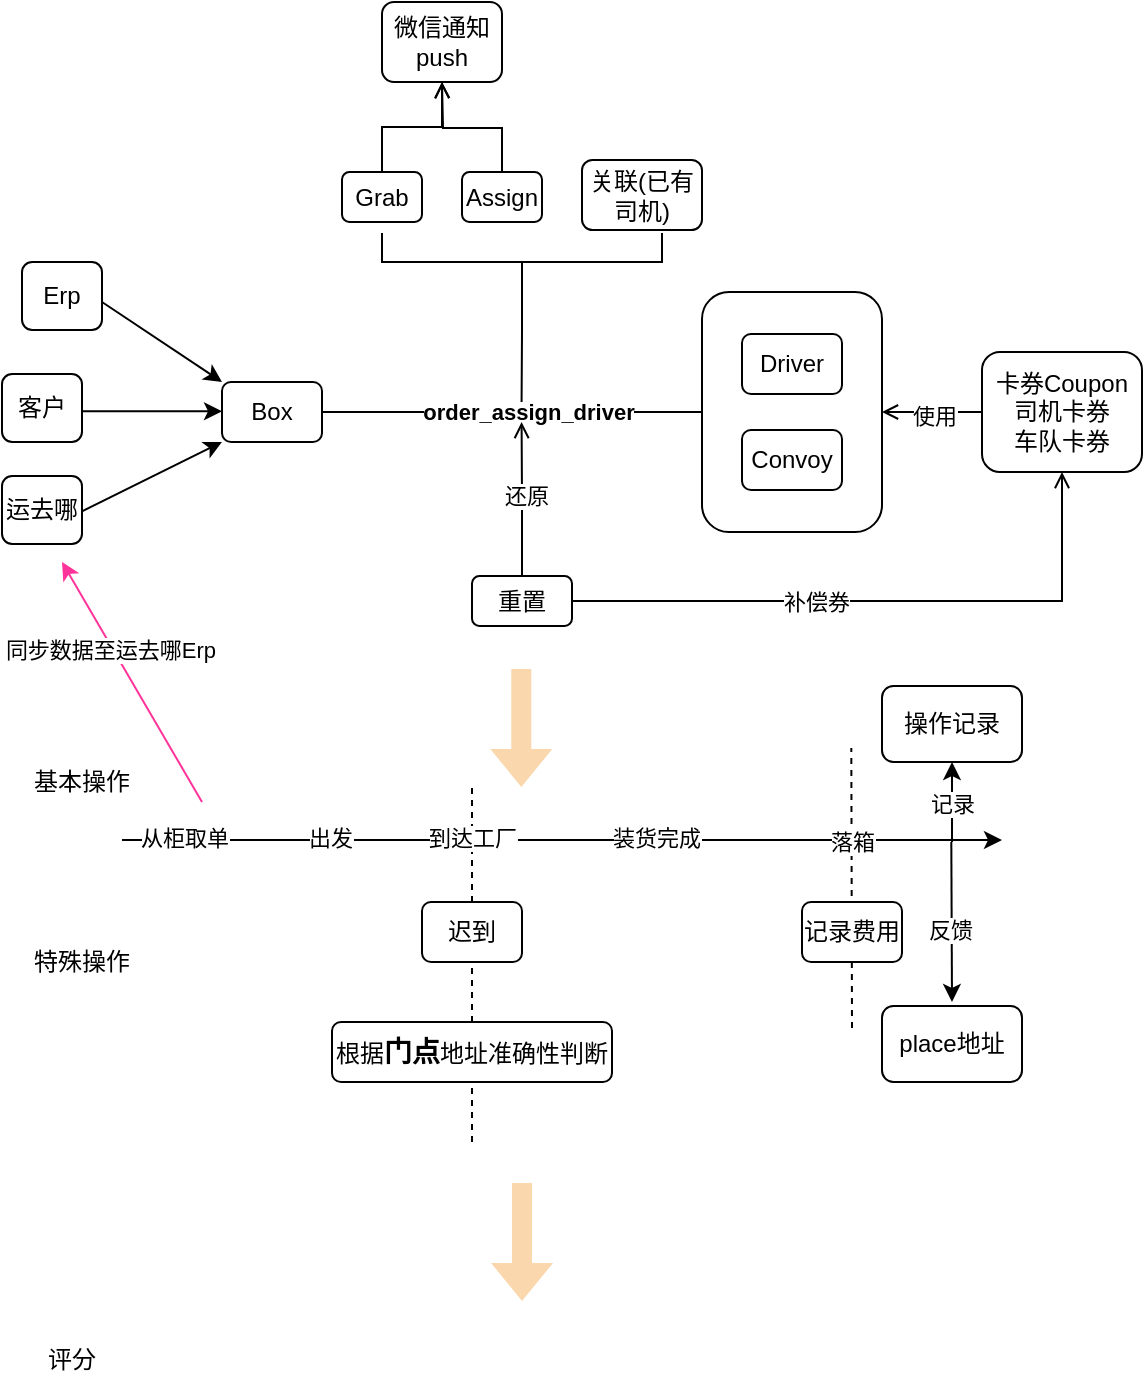 <mxfile version="14.1.8" type="github">
  <diagram id="6a731a19-8d31-9384-78a2-239565b7b9f0" name="Page-1">
    <mxGraphModel dx="576" dy="374" grid="1" gridSize="10" guides="1" tooltips="1" connect="1" arrows="1" fold="1" page="1" pageScale="1" pageWidth="1169" pageHeight="827" background="#ffffff" math="0" shadow="0">
      <root>
        <mxCell id="0" />
        <mxCell id="1" parent="0" />
        <mxCell id="d0uEoVW-U5WtOEtZE68D-1603" value="" style="endArrow=none;html=1;dashed=1;" edge="1" parent="1">
          <mxGeometry width="50" height="50" relative="1" as="geometry">
            <mxPoint x="455" y="673" as="sourcePoint" />
            <mxPoint x="454.66" y="533" as="targetPoint" />
          </mxGeometry>
        </mxCell>
        <mxCell id="d0uEoVW-U5WtOEtZE68D-1594" value="" style="endArrow=none;html=1;dashed=1;" edge="1" parent="1">
          <mxGeometry width="50" height="50" relative="1" as="geometry">
            <mxPoint x="265" y="730" as="sourcePoint" />
            <mxPoint x="265" y="550" as="targetPoint" />
          </mxGeometry>
        </mxCell>
        <mxCell id="d0uEoVW-U5WtOEtZE68D-1557" style="edgeStyle=orthogonalEdgeStyle;rounded=0;orthogonalLoop=1;jettySize=auto;html=1;exitX=1;exitY=0.5;exitDx=0;exitDy=0;entryX=0;entryY=0.5;entryDx=0;entryDy=0;endArrow=none;endFill=0;" edge="1" parent="1" source="d0uEoVW-U5WtOEtZE68D-1542" target="d0uEoVW-U5WtOEtZE68D-1555">
          <mxGeometry relative="1" as="geometry" />
        </mxCell>
        <mxCell id="d0uEoVW-U5WtOEtZE68D-1558" value="order_assign_driver" style="edgeLabel;html=1;align=center;verticalAlign=middle;resizable=0;points=[];fontStyle=1" vertex="1" connectable="0" parent="d0uEoVW-U5WtOEtZE68D-1557">
          <mxGeometry x="0.085" relative="1" as="geometry">
            <mxPoint as="offset" />
          </mxGeometry>
        </mxCell>
        <mxCell id="d0uEoVW-U5WtOEtZE68D-1542" value="Box" style="rounded=1;whiteSpace=wrap;html=1;align=center;" vertex="1" parent="1">
          <mxGeometry x="140" y="350" width="50" height="30" as="geometry" />
        </mxCell>
        <mxCell id="d0uEoVW-U5WtOEtZE68D-1544" value="" style="endArrow=classic;html=1;" edge="1" parent="1">
          <mxGeometry width="50" height="50" relative="1" as="geometry">
            <mxPoint x="70" y="364.66" as="sourcePoint" />
            <mxPoint x="140" y="364.66" as="targetPoint" />
          </mxGeometry>
        </mxCell>
        <mxCell id="d0uEoVW-U5WtOEtZE68D-1546" value="" style="endArrow=classic;html=1;" edge="1" parent="1">
          <mxGeometry width="50" height="50" relative="1" as="geometry">
            <mxPoint x="80" y="310" as="sourcePoint" />
            <mxPoint x="140" y="350" as="targetPoint" />
          </mxGeometry>
        </mxCell>
        <mxCell id="d0uEoVW-U5WtOEtZE68D-1548" value="" style="endArrow=classic;html=1;" edge="1" parent="1">
          <mxGeometry width="50" height="50" relative="1" as="geometry">
            <mxPoint x="70" y="414.66" as="sourcePoint" />
            <mxPoint x="140" y="380" as="targetPoint" />
          </mxGeometry>
        </mxCell>
        <mxCell id="d0uEoVW-U5WtOEtZE68D-1556" value="" style="group" vertex="1" connectable="0" parent="1">
          <mxGeometry x="380" y="305" width="90" height="120" as="geometry" />
        </mxCell>
        <mxCell id="d0uEoVW-U5WtOEtZE68D-1555" value="" style="rounded=1;whiteSpace=wrap;html=1;align=center;fillColor=none;" vertex="1" parent="d0uEoVW-U5WtOEtZE68D-1556">
          <mxGeometry width="90" height="120" as="geometry" />
        </mxCell>
        <mxCell id="d0uEoVW-U5WtOEtZE68D-1553" value="Driver" style="rounded=1;whiteSpace=wrap;html=1;align=center;" vertex="1" parent="d0uEoVW-U5WtOEtZE68D-1556">
          <mxGeometry x="20" y="21" width="50" height="30" as="geometry" />
        </mxCell>
        <mxCell id="d0uEoVW-U5WtOEtZE68D-1554" value="Convoy" style="rounded=1;whiteSpace=wrap;html=1;align=center;" vertex="1" parent="d0uEoVW-U5WtOEtZE68D-1556">
          <mxGeometry x="20" y="69" width="50" height="30" as="geometry" />
        </mxCell>
        <mxCell id="d0uEoVW-U5WtOEtZE68D-1574" style="edgeStyle=orthogonalEdgeStyle;rounded=0;orthogonalLoop=1;jettySize=auto;html=1;exitX=0.5;exitY=0;exitDx=0;exitDy=0;entryX=0.5;entryY=1;entryDx=0;entryDy=0;endArrow=open;endFill=0;" edge="1" parent="1" source="d0uEoVW-U5WtOEtZE68D-1559" target="d0uEoVW-U5WtOEtZE68D-1573">
          <mxGeometry relative="1" as="geometry" />
        </mxCell>
        <mxCell id="d0uEoVW-U5WtOEtZE68D-1559" value="Grab" style="rounded=1;whiteSpace=wrap;html=1;align=center;" vertex="1" parent="1">
          <mxGeometry x="200" y="245" width="40" height="25" as="geometry" />
        </mxCell>
        <mxCell id="d0uEoVW-U5WtOEtZE68D-1575" style="edgeStyle=orthogonalEdgeStyle;rounded=0;orthogonalLoop=1;jettySize=auto;html=1;exitX=0.5;exitY=0;exitDx=0;exitDy=0;endArrow=open;endFill=0;" edge="1" parent="1" source="d0uEoVW-U5WtOEtZE68D-1560">
          <mxGeometry relative="1" as="geometry">
            <mxPoint x="250" y="200" as="targetPoint" />
          </mxGeometry>
        </mxCell>
        <mxCell id="d0uEoVW-U5WtOEtZE68D-1560" value="Assign" style="rounded=1;whiteSpace=wrap;html=1;align=center;" vertex="1" parent="1">
          <mxGeometry x="260" y="245" width="40" height="25" as="geometry" />
        </mxCell>
        <mxCell id="d0uEoVW-U5WtOEtZE68D-1561" value="关联(已有司机)" style="rounded=1;whiteSpace=wrap;html=1;align=center;" vertex="1" parent="1">
          <mxGeometry x="320" y="239" width="60" height="35" as="geometry" />
        </mxCell>
        <mxCell id="d0uEoVW-U5WtOEtZE68D-1564" style="edgeStyle=orthogonalEdgeStyle;rounded=0;orthogonalLoop=1;jettySize=auto;html=1;exitX=0.5;exitY=1;exitDx=0;exitDy=0;endArrow=none;endFill=0;" edge="1" parent="1" source="d0uEoVW-U5WtOEtZE68D-1563">
          <mxGeometry relative="1" as="geometry">
            <mxPoint x="289.793" y="360" as="targetPoint" />
          </mxGeometry>
        </mxCell>
        <mxCell id="d0uEoVW-U5WtOEtZE68D-1563" value="" style="shape=partialRectangle;whiteSpace=wrap;html=1;bottom=1;right=1;left=1;top=0;fillColor=none;routingCenterX=-0.5;align=center;" vertex="1" parent="1">
          <mxGeometry x="220" y="276" width="140" height="14" as="geometry" />
        </mxCell>
        <mxCell id="d0uEoVW-U5WtOEtZE68D-1566" style="edgeStyle=orthogonalEdgeStyle;rounded=0;orthogonalLoop=1;jettySize=auto;html=1;exitX=0;exitY=0.5;exitDx=0;exitDy=0;entryX=1;entryY=0.5;entryDx=0;entryDy=0;endArrow=open;endFill=0;" edge="1" parent="1" source="d0uEoVW-U5WtOEtZE68D-1565" target="d0uEoVW-U5WtOEtZE68D-1555">
          <mxGeometry relative="1" as="geometry" />
        </mxCell>
        <mxCell id="d0uEoVW-U5WtOEtZE68D-1567" value="使用" style="edgeLabel;html=1;align=center;verticalAlign=middle;resizable=0;points=[];" vertex="1" connectable="0" parent="d0uEoVW-U5WtOEtZE68D-1566">
          <mxGeometry x="-0.04" y="2" relative="1" as="geometry">
            <mxPoint as="offset" />
          </mxGeometry>
        </mxCell>
        <mxCell id="d0uEoVW-U5WtOEtZE68D-1565" value="卡券Coupon&lt;br&gt;司机卡券&lt;br&gt;车队卡券" style="rounded=1;whiteSpace=wrap;html=1;align=center;" vertex="1" parent="1">
          <mxGeometry x="520" y="335" width="80" height="60" as="geometry" />
        </mxCell>
        <mxCell id="d0uEoVW-U5WtOEtZE68D-1569" style="edgeStyle=orthogonalEdgeStyle;rounded=0;orthogonalLoop=1;jettySize=auto;html=1;exitX=0.5;exitY=0;exitDx=0;exitDy=0;endArrow=open;endFill=0;" edge="1" parent="1" source="d0uEoVW-U5WtOEtZE68D-1568">
          <mxGeometry relative="1" as="geometry">
            <mxPoint x="289.793" y="370" as="targetPoint" />
          </mxGeometry>
        </mxCell>
        <mxCell id="d0uEoVW-U5WtOEtZE68D-1572" value="还原" style="edgeLabel;html=1;align=center;verticalAlign=middle;resizable=0;points=[];" vertex="1" connectable="0" parent="d0uEoVW-U5WtOEtZE68D-1569">
          <mxGeometry x="0.066" y="-1" relative="1" as="geometry">
            <mxPoint as="offset" />
          </mxGeometry>
        </mxCell>
        <mxCell id="d0uEoVW-U5WtOEtZE68D-1570" style="edgeStyle=orthogonalEdgeStyle;rounded=0;orthogonalLoop=1;jettySize=auto;html=1;exitX=1;exitY=0.5;exitDx=0;exitDy=0;entryX=0.5;entryY=1;entryDx=0;entryDy=0;endArrow=open;endFill=0;" edge="1" parent="1" source="d0uEoVW-U5WtOEtZE68D-1568" target="d0uEoVW-U5WtOEtZE68D-1565">
          <mxGeometry relative="1" as="geometry" />
        </mxCell>
        <mxCell id="d0uEoVW-U5WtOEtZE68D-1571" value="补偿券" style="edgeLabel;html=1;align=center;verticalAlign=middle;resizable=0;points=[];" vertex="1" connectable="0" parent="d0uEoVW-U5WtOEtZE68D-1570">
          <mxGeometry x="-0.216" relative="1" as="geometry">
            <mxPoint as="offset" />
          </mxGeometry>
        </mxCell>
        <mxCell id="d0uEoVW-U5WtOEtZE68D-1568" value="重置" style="rounded=1;whiteSpace=wrap;html=1;align=center;" vertex="1" parent="1">
          <mxGeometry x="265" y="447" width="50" height="25" as="geometry" />
        </mxCell>
        <mxCell id="d0uEoVW-U5WtOEtZE68D-1573" value="微信通知&lt;br&gt;push" style="rounded=1;whiteSpace=wrap;html=1;align=center;" vertex="1" parent="1">
          <mxGeometry x="220" y="160" width="60" height="40" as="geometry" />
        </mxCell>
        <mxCell id="d0uEoVW-U5WtOEtZE68D-1577" value="Erp" style="rounded=1;whiteSpace=wrap;html=1;align=center;" vertex="1" parent="1">
          <mxGeometry x="40" y="290" width="40" height="34" as="geometry" />
        </mxCell>
        <mxCell id="d0uEoVW-U5WtOEtZE68D-1578" value="客户" style="rounded=1;whiteSpace=wrap;html=1;align=center;" vertex="1" parent="1">
          <mxGeometry x="30" y="346" width="40" height="34" as="geometry" />
        </mxCell>
        <mxCell id="d0uEoVW-U5WtOEtZE68D-1579" value="运去哪" style="rounded=1;whiteSpace=wrap;html=1;align=center;" vertex="1" parent="1">
          <mxGeometry x="30" y="397" width="40" height="34" as="geometry" />
        </mxCell>
        <mxCell id="d0uEoVW-U5WtOEtZE68D-1580" value="" style="shape=flexArrow;endArrow=classic;html=1;fillColor=#fad7ac;strokeColor=none;" edge="1" parent="1">
          <mxGeometry width="50" height="50" relative="1" as="geometry">
            <mxPoint x="289.66" y="493" as="sourcePoint" />
            <mxPoint x="289.66" y="553" as="targetPoint" />
          </mxGeometry>
        </mxCell>
        <mxCell id="d0uEoVW-U5WtOEtZE68D-1581" value="" style="endArrow=classic;html=1;" edge="1" parent="1">
          <mxGeometry width="50" height="50" relative="1" as="geometry">
            <mxPoint x="90" y="579" as="sourcePoint" />
            <mxPoint x="530" y="579" as="targetPoint" />
          </mxGeometry>
        </mxCell>
        <mxCell id="d0uEoVW-U5WtOEtZE68D-1586" value="从柜取单" style="edgeLabel;html=1;align=center;verticalAlign=middle;resizable=0;points=[];" vertex="1" connectable="0" parent="d0uEoVW-U5WtOEtZE68D-1581">
          <mxGeometry x="-0.858" y="1" relative="1" as="geometry">
            <mxPoint as="offset" />
          </mxGeometry>
        </mxCell>
        <mxCell id="d0uEoVW-U5WtOEtZE68D-1587" value="出发" style="edgeLabel;html=1;align=center;verticalAlign=middle;resizable=0;points=[];" vertex="1" connectable="0" parent="d0uEoVW-U5WtOEtZE68D-1581">
          <mxGeometry x="-0.528" y="1" relative="1" as="geometry">
            <mxPoint as="offset" />
          </mxGeometry>
        </mxCell>
        <mxCell id="d0uEoVW-U5WtOEtZE68D-1588" value="到达工厂" style="edgeLabel;html=1;align=center;verticalAlign=middle;resizable=0;points=[];" vertex="1" connectable="0" parent="d0uEoVW-U5WtOEtZE68D-1581">
          <mxGeometry x="-0.206" y="1" relative="1" as="geometry">
            <mxPoint as="offset" />
          </mxGeometry>
        </mxCell>
        <mxCell id="d0uEoVW-U5WtOEtZE68D-1589" value="装货完成" style="edgeLabel;html=1;align=center;verticalAlign=middle;resizable=0;points=[];" vertex="1" connectable="0" parent="d0uEoVW-U5WtOEtZE68D-1581">
          <mxGeometry x="0.211" y="1" relative="1" as="geometry">
            <mxPoint as="offset" />
          </mxGeometry>
        </mxCell>
        <mxCell id="d0uEoVW-U5WtOEtZE68D-1590" value="落箱" style="edgeLabel;html=1;align=center;verticalAlign=middle;resizable=0;points=[];" vertex="1" connectable="0" parent="d0uEoVW-U5WtOEtZE68D-1581">
          <mxGeometry x="0.656" y="-1" relative="1" as="geometry">
            <mxPoint as="offset" />
          </mxGeometry>
        </mxCell>
        <mxCell id="d0uEoVW-U5WtOEtZE68D-1582" value="基本操作" style="text;html=1;strokeColor=none;fillColor=none;align=center;verticalAlign=middle;whiteSpace=wrap;rounded=0;" vertex="1" parent="1">
          <mxGeometry x="40" y="540" width="60" height="20" as="geometry" />
        </mxCell>
        <mxCell id="d0uEoVW-U5WtOEtZE68D-1591" value="迟到" style="rounded=1;whiteSpace=wrap;html=1;align=center;" vertex="1" parent="1">
          <mxGeometry x="240" y="610" width="50" height="30" as="geometry" />
        </mxCell>
        <mxCell id="d0uEoVW-U5WtOEtZE68D-1592" value="根据&lt;b&gt;&lt;font style=&quot;font-size: 14px&quot;&gt;门点&lt;/font&gt;&lt;/b&gt;地址准确性判断" style="rounded=1;whiteSpace=wrap;html=1;align=center;" vertex="1" parent="1">
          <mxGeometry x="195" y="670" width="140" height="30" as="geometry" />
        </mxCell>
        <mxCell id="d0uEoVW-U5WtOEtZE68D-1595" value="记录费用" style="rounded=1;whiteSpace=wrap;html=1;align=center;" vertex="1" parent="1">
          <mxGeometry x="430" y="610" width="50" height="30" as="geometry" />
        </mxCell>
        <mxCell id="d0uEoVW-U5WtOEtZE68D-1596" value="特殊操作" style="text;html=1;strokeColor=none;fillColor=none;align=center;verticalAlign=middle;whiteSpace=wrap;rounded=0;" vertex="1" parent="1">
          <mxGeometry x="40" y="630" width="60" height="20" as="geometry" />
        </mxCell>
        <mxCell id="d0uEoVW-U5WtOEtZE68D-1597" value="操作记录" style="rounded=1;whiteSpace=wrap;html=1;align=center;" vertex="1" parent="1">
          <mxGeometry x="470" y="502" width="70" height="38" as="geometry" />
        </mxCell>
        <mxCell id="d0uEoVW-U5WtOEtZE68D-1598" value="" style="endArrow=classic;html=1;" edge="1" parent="1">
          <mxGeometry width="50" height="50" relative="1" as="geometry">
            <mxPoint x="505" y="580" as="sourcePoint" />
            <mxPoint x="505" y="540" as="targetPoint" />
          </mxGeometry>
        </mxCell>
        <mxCell id="d0uEoVW-U5WtOEtZE68D-1602" value="记录" style="edgeLabel;html=1;align=center;verticalAlign=middle;resizable=0;points=[];" vertex="1" connectable="0" parent="d0uEoVW-U5WtOEtZE68D-1598">
          <mxGeometry x="-0.025" relative="1" as="geometry">
            <mxPoint as="offset" />
          </mxGeometry>
        </mxCell>
        <mxCell id="d0uEoVW-U5WtOEtZE68D-1599" value="place地址" style="rounded=1;whiteSpace=wrap;html=1;align=center;" vertex="1" parent="1">
          <mxGeometry x="470" y="662" width="70" height="38" as="geometry" />
        </mxCell>
        <mxCell id="d0uEoVW-U5WtOEtZE68D-1600" value="" style="endArrow=classic;html=1;" edge="1" parent="1">
          <mxGeometry width="50" height="50" relative="1" as="geometry">
            <mxPoint x="504.66" y="580" as="sourcePoint" />
            <mxPoint x="505" y="660" as="targetPoint" />
          </mxGeometry>
        </mxCell>
        <mxCell id="d0uEoVW-U5WtOEtZE68D-1601" value="反馈" style="edgeLabel;html=1;align=center;verticalAlign=middle;resizable=0;points=[];" vertex="1" connectable="0" parent="d0uEoVW-U5WtOEtZE68D-1600">
          <mxGeometry x="0.098" y="-1" relative="1" as="geometry">
            <mxPoint as="offset" />
          </mxGeometry>
        </mxCell>
        <mxCell id="d0uEoVW-U5WtOEtZE68D-1604" value="" style="shape=flexArrow;endArrow=classic;html=1;fillColor=#fad7ac;strokeColor=none;" edge="1" parent="1">
          <mxGeometry width="50" height="50" relative="1" as="geometry">
            <mxPoint x="290.0" y="750.0" as="sourcePoint" />
            <mxPoint x="290.0" y="810.0" as="targetPoint" />
          </mxGeometry>
        </mxCell>
        <mxCell id="d0uEoVW-U5WtOEtZE68D-1605" value="评分" style="text;html=1;strokeColor=none;fillColor=none;align=center;verticalAlign=middle;whiteSpace=wrap;rounded=0;" vertex="1" parent="1">
          <mxGeometry x="40" y="827" width="50" height="23" as="geometry" />
        </mxCell>
        <mxCell id="d0uEoVW-U5WtOEtZE68D-1608" value="" style="endArrow=classic;html=1;strokeColor=#FF3399;" edge="1" parent="1">
          <mxGeometry width="50" height="50" relative="1" as="geometry">
            <mxPoint x="130" y="560" as="sourcePoint" />
            <mxPoint x="60" y="440" as="targetPoint" />
          </mxGeometry>
        </mxCell>
        <mxCell id="d0uEoVW-U5WtOEtZE68D-1609" value="同步数据至运去哪Erp" style="edgeLabel;html=1;align=center;verticalAlign=middle;resizable=0;points=[];" vertex="1" connectable="0" parent="d0uEoVW-U5WtOEtZE68D-1608">
          <mxGeometry x="0.284" y="2" relative="1" as="geometry">
            <mxPoint as="offset" />
          </mxGeometry>
        </mxCell>
      </root>
    </mxGraphModel>
  </diagram>
</mxfile>
